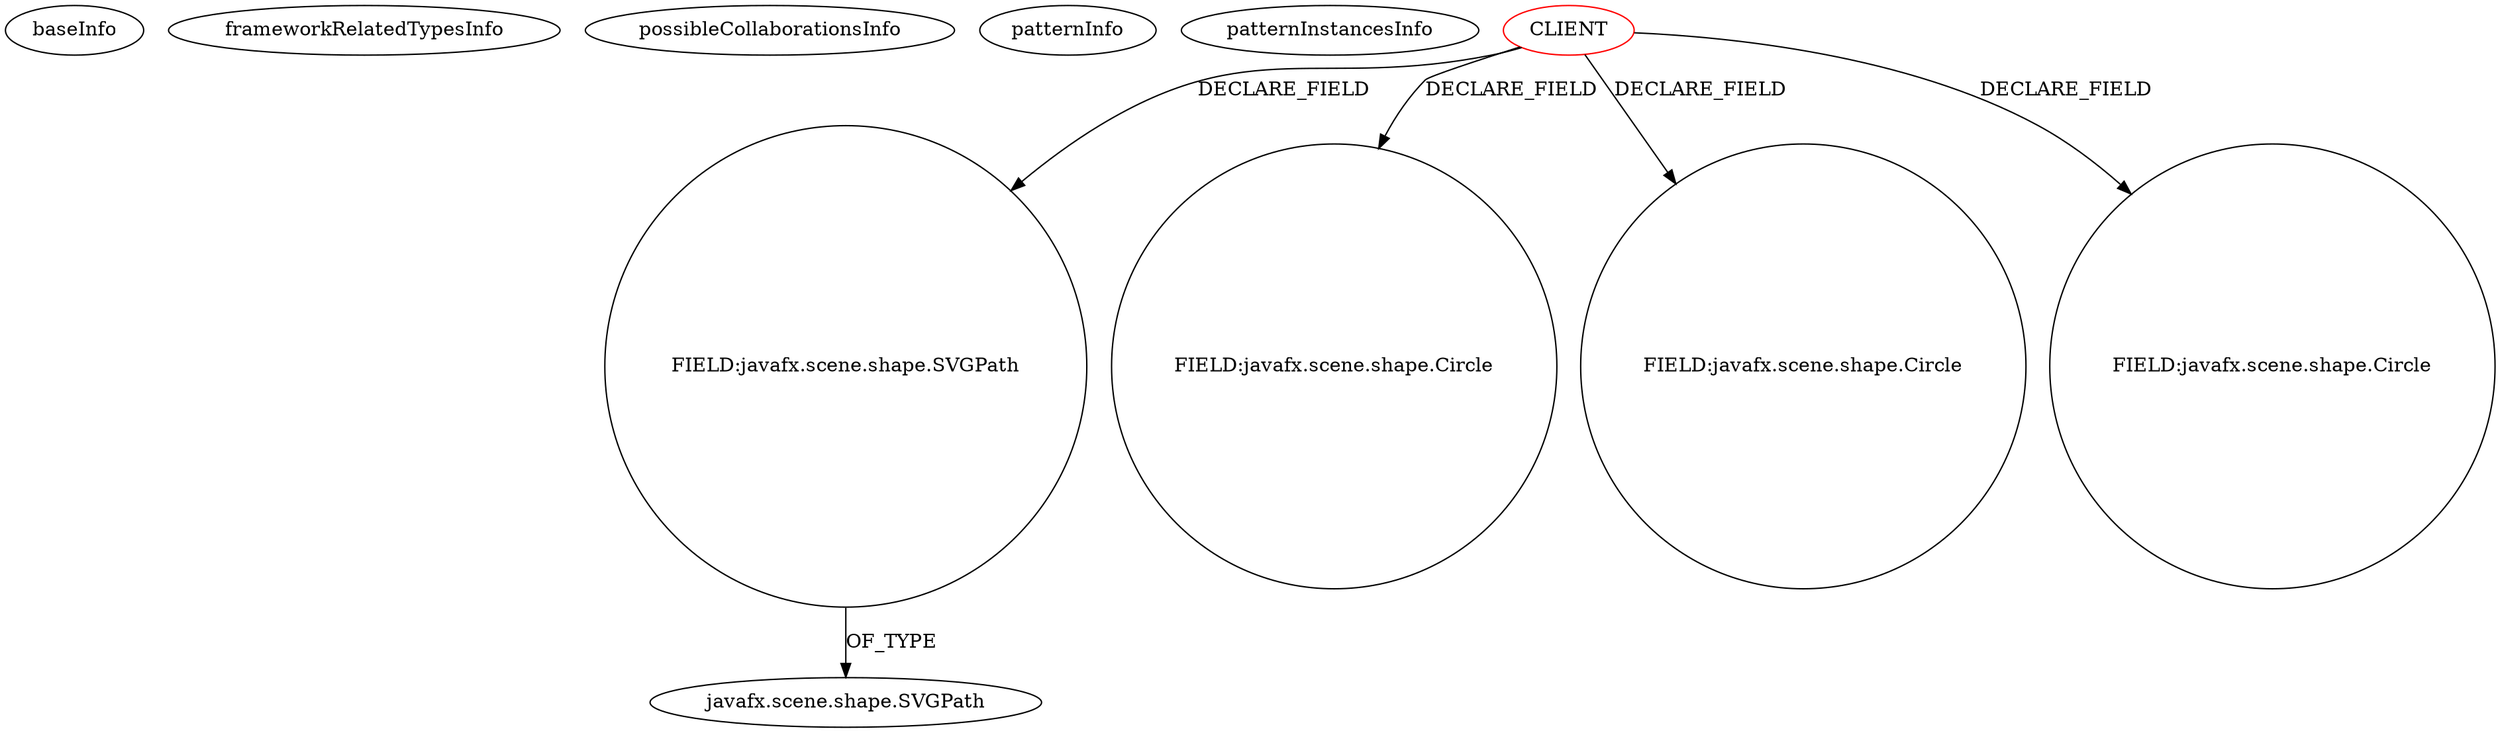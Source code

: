 digraph {
baseInfo[graphId=4129,category="pattern",isAnonymous=false,possibleRelation=false]
frameworkRelatedTypesInfo[]
possibleCollaborationsInfo[]
patternInfo[frequency=2.0,patternRootClient=0]
patternInstancesInfo[0="AMITCCILGITHUB-Contacts~/AMITCCILGITHUB-Contacts/Contacts-master/Contacts/src/org/apandey/preloader/Loading.java~Loading~34",1="MrLoNee-RadialFx~/MrLoNee-RadialFx/RadialFx-master/src/com/mrlonee/radialfx/thermostat/NestNoCss.java~NestNoCss~985"]
20[label="javafx.scene.shape.SVGPath",vertexType="FRAMEWORK_CLASS_TYPE",isFrameworkType=false]
21[label="FIELD:javafx.scene.shape.SVGPath",vertexType="FIELD_DECLARATION",isFrameworkType=false,shape=circle]
0[label="CLIENT",vertexType="ROOT_CLIENT_CLASS_DECLARATION",isFrameworkType=false,color=red]
17[label="FIELD:javafx.scene.shape.Circle",vertexType="FIELD_DECLARATION",isFrameworkType=false,shape=circle]
15[label="FIELD:javafx.scene.shape.Circle",vertexType="FIELD_DECLARATION",isFrameworkType=false,shape=circle]
13[label="FIELD:javafx.scene.shape.Circle",vertexType="FIELD_DECLARATION",isFrameworkType=false,shape=circle]
21->20[label="OF_TYPE"]
0->15[label="DECLARE_FIELD"]
0->13[label="DECLARE_FIELD"]
0->17[label="DECLARE_FIELD"]
0->21[label="DECLARE_FIELD"]
}

